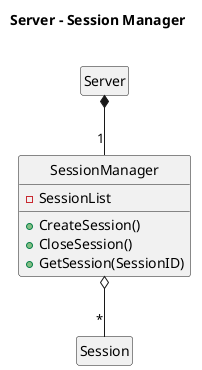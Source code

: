 @startuml
hide circle
hide empty members

Title <b>Server - Session Manager</b>\n

class "Server" as sqs
class "SessionManager" as sqs_se_m{
	-SessionList
	+CreateSession()
	+CloseSession()
	+GetSession(SessionID)
	}
class "Session" as sqs_se


sqs *-- "1" sqs_se_m 
sqs_se_m o-- "*" sqs_se


@enduml